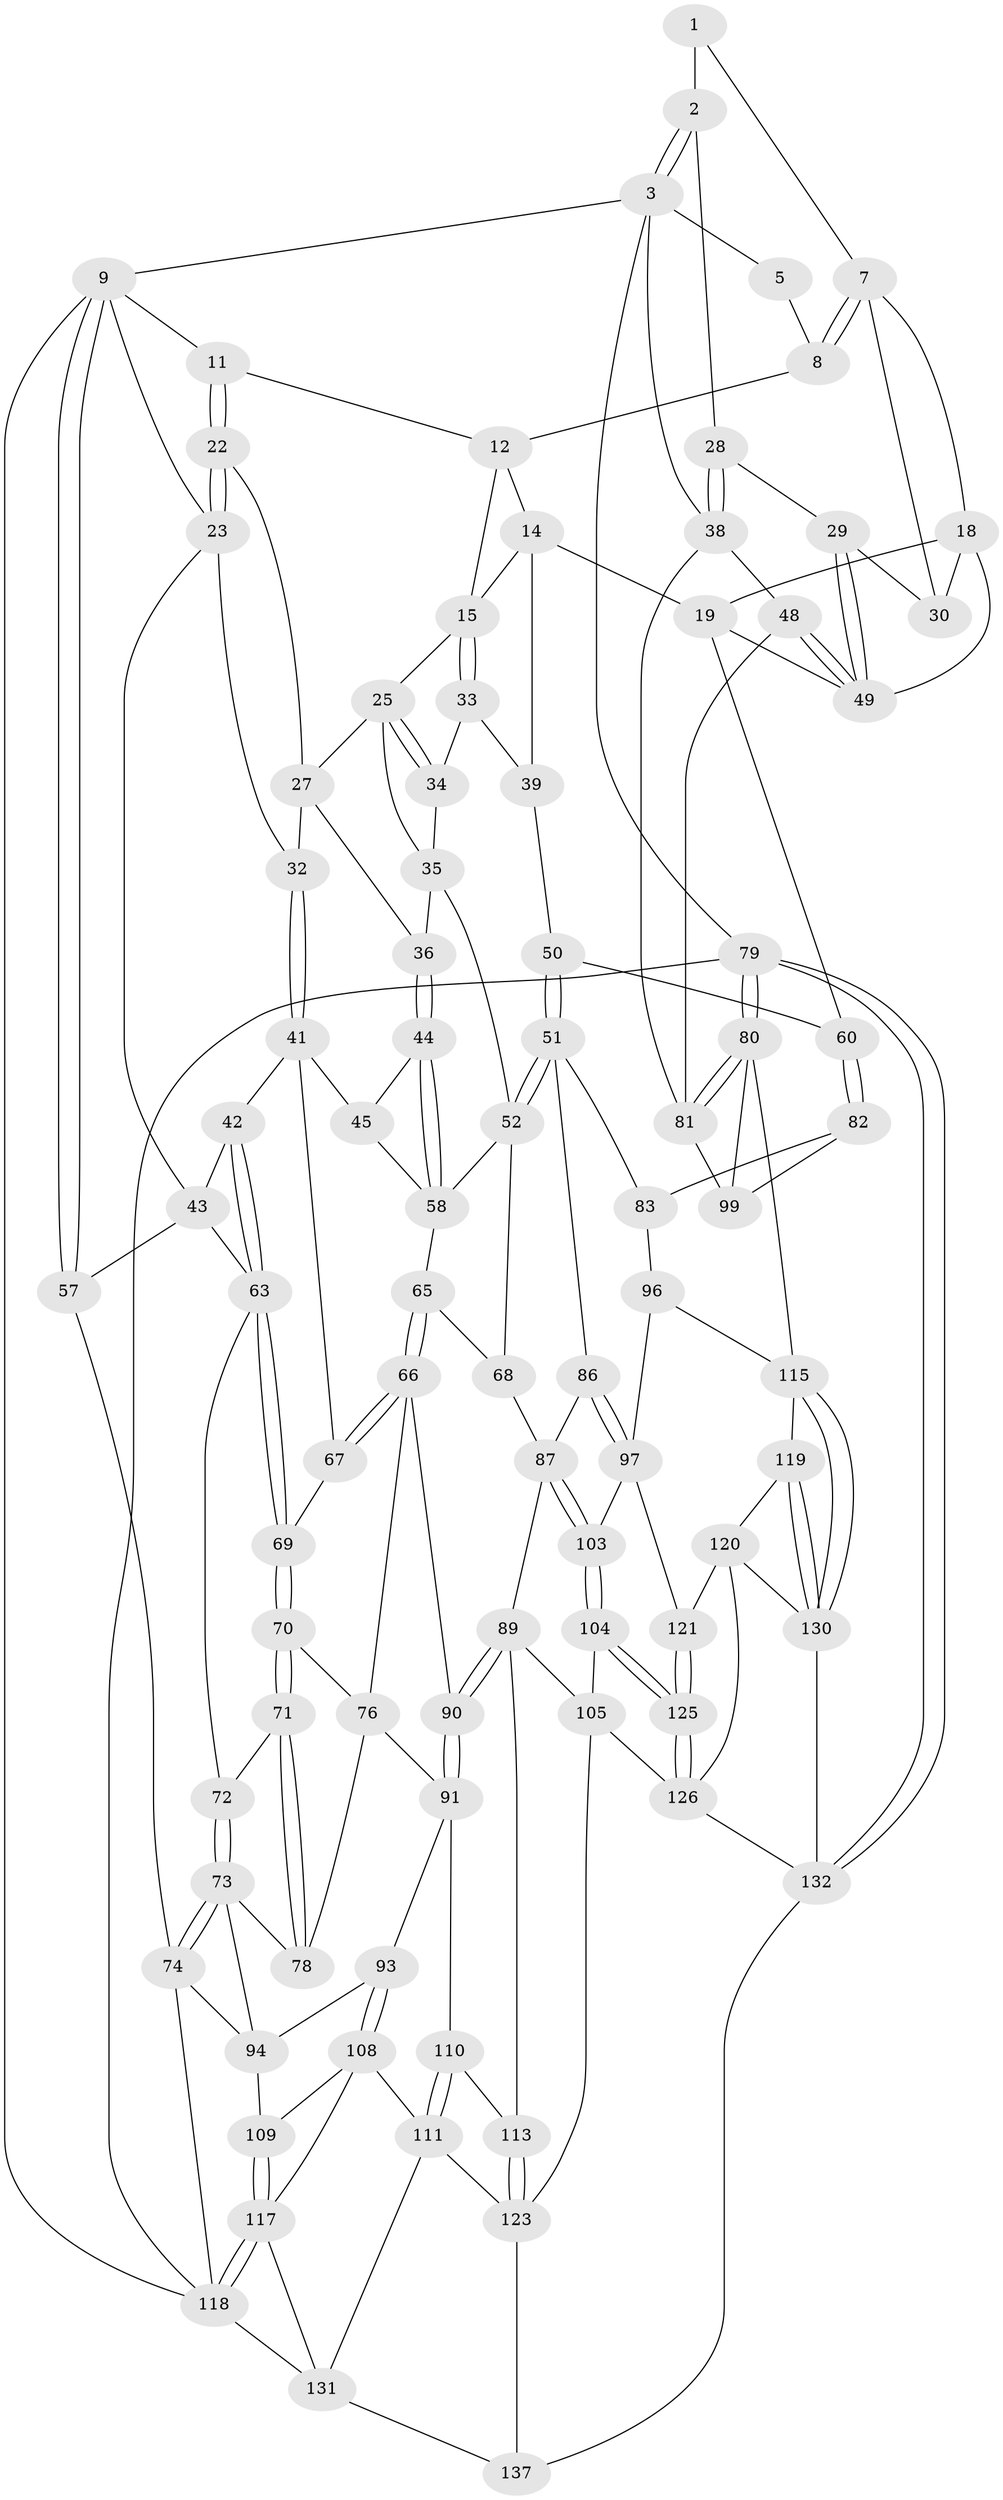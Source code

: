 // Generated by graph-tools (version 1.1) at 2025/24/03/03/25 07:24:31]
// undirected, 89 vertices, 199 edges
graph export_dot {
graph [start="1"]
  node [color=gray90,style=filled];
  1 [pos="+0.9137826210598894+0.03189138691641748",super="+6"];
  2 [pos="+0.9672638452333743+0.06433312992408236",super="+21"];
  3 [pos="+1+0",super="+4"];
  5 [pos="+0.7821285917280827+0"];
  7 [pos="+0.8159274849432887+0.09586754700824092",super="+17"];
  8 [pos="+0.6516363536831771+0"];
  9 [pos="+0+0",super="+10"];
  11 [pos="+0.25769340251534795+0"];
  12 [pos="+0.5435055584640957+0",super="+13"];
  14 [pos="+0.6493045512484179+0.09255633722530233",super="+20"];
  15 [pos="+0.5614795014642716+0.1924250774092089",super="+16"];
  18 [pos="+0.778853782144893+0.2078762845077121",super="+55"];
  19 [pos="+0.7741597904980649+0.21013515629098053",super="+59"];
  22 [pos="+0.2454135038487729+0"];
  23 [pos="+0.06919251490240733+0.16668335258594558",super="+24"];
  25 [pos="+0.4575073348312058+0.128313752130689",super="+26"];
  27 [pos="+0.2530775794552359+0",super="+31"];
  28 [pos="+0.9357857651492324+0.19186119357960243"];
  29 [pos="+0.9300085405385942+0.1973241651687229"];
  30 [pos="+0.9000056339791385+0.21072239029034334"];
  32 [pos="+0.1880174861857636+0.2121599289941221"];
  33 [pos="+0.5547063760118708+0.21586561810298785"];
  34 [pos="+0.48275124724580487+0.21694230366409"];
  35 [pos="+0.37571225430374244+0.19274516314775522",super="+37"];
  36 [pos="+0.2866046432659786+0.22830862662953222"];
  38 [pos="+1+0.19092346144181788",super="+47"];
  39 [pos="+0.7311463888825477+0.23958969252500611",super="+40"];
  41 [pos="+0.16588931205285087+0.29652068264012943",super="+46"];
  42 [pos="+0.15362757806275204+0.2983206315207227"];
  43 [pos="+0.02988882725007875+0.1893112352766963",super="+56"];
  44 [pos="+0.2893381058288129+0.2612866131055097"];
  45 [pos="+0.2878026317036402+0.2684720703092076"];
  48 [pos="+1+0.4733720282447104"];
  49 [pos="+1+0.4703749549485221",super="+54"];
  50 [pos="+0.5607788294581257+0.3985969151786298",super="+61"];
  51 [pos="+0.5276687097468475+0.42953240632443074",super="+84"];
  52 [pos="+0.48527208163538255+0.4212287166361308",super="+53"];
  57 [pos="+0+0.24025166298226058"];
  58 [pos="+0.4190250924599286+0.28781013168400327",super="+62"];
  60 [pos="+0.8369690871745163+0.48183097995514745"];
  63 [pos="+0.10624805410012328+0.3411855336916208",super="+64"];
  65 [pos="+0.36358030059660595+0.4538279169289357"];
  66 [pos="+0.3376863162858308+0.4646741009254383",super="+75"];
  67 [pos="+0.23988820304730146+0.35873370779053865"];
  68 [pos="+0.4128624049398093+0.4444430051278518"];
  69 [pos="+0.1606055362184348+0.4085977338773824"];
  70 [pos="+0.1552754043926113+0.4205040808291368"];
  71 [pos="+0.09866232505932876+0.4637146217812622"];
  72 [pos="+0.06717096495902207+0.4516507113958316"];
  73 [pos="+0+0.4949500951148284",super="+85"];
  74 [pos="+0+0.5044944574547899",super="+102"];
  76 [pos="+0.19251033226258213+0.45989768821086263",super="+77"];
  78 [pos="+0.12215923610931242+0.5249782836831131"];
  79 [pos="+1+1"];
  80 [pos="+1+1",super="+114"];
  81 [pos="+1+0.773123626366129",super="+98"];
  82 [pos="+0.826852025456336+0.49607959449625894",super="+100"];
  83 [pos="+0.6374768868029518+0.5304136170906438",super="+95"];
  86 [pos="+0.5363951043858843+0.5796671490959816"];
  87 [pos="+0.49228933568364175+0.6256746875952846",super="+88"];
  89 [pos="+0.29160435931013023+0.610656195827595",super="+106"];
  90 [pos="+0.282897376584549+0.5961669307981423"];
  91 [pos="+0.253664310770851+0.5956192384429689",super="+92"];
  93 [pos="+0.14774141115121048+0.6515160248705723"];
  94 [pos="+0.07105579709449125+0.6248236994776462",super="+101"];
  96 [pos="+0.6640796091944334+0.6871719524905"];
  97 [pos="+0.6433177646688234+0.6918063325639779",super="+107"];
  99 [pos="+0.8578055715876851+0.7377750250915095"];
  103 [pos="+0.48647714661221014+0.6828111622666128"];
  104 [pos="+0.44229096766021064+0.7346751572249879"];
  105 [pos="+0.3573301089433868+0.703557905991383",super="+122"];
  108 [pos="+0.10746037577945096+0.762573540169148",super="+112"];
  109 [pos="+0.07293528935975589+0.7240314146532704"];
  110 [pos="+0.19776755661250878+0.7680180668895968"];
  111 [pos="+0.1695842310843682+0.7964971560964229",super="+128"];
  113 [pos="+0.26502415086023945+0.7269454182025465"];
  115 [pos="+0.8392498641778339+0.7806982773750896",super="+116"];
  117 [pos="+0+0.7750910805235591",super="+129"];
  118 [pos="+0+0.7508106198971729",super="+124"];
  119 [pos="+0.6941663149713552+0.8028394534512121"];
  120 [pos="+0.6322179843518371+0.8453498701539028",super="+134"];
  121 [pos="+0.5894838937739222+0.7798209444560313"];
  123 [pos="+0.32451376941718035+0.8773191852611667",super="+127"];
  125 [pos="+0.4624869603973906+0.8209494879515514"];
  126 [pos="+0.4262171383857154+0.9267683310506972",super="+135"];
  130 [pos="+0.8015534714615273+0.8445147910382431",super="+133"];
  131 [pos="+0.0637126733006123+0.946293734550399",super="+136"];
  132 [pos="+1+1",super="+138"];
  137 [pos="+0.015887148947887154+1"];
  1 -- 2 [weight=2];
  1 -- 7;
  2 -- 3;
  2 -- 3;
  2 -- 28;
  3 -- 38;
  3 -- 9;
  3 -- 5;
  3 -- 79;
  5 -- 8;
  7 -- 8;
  7 -- 8;
  7 -- 18;
  7 -- 30;
  8 -- 12;
  9 -- 57;
  9 -- 57;
  9 -- 11;
  9 -- 118;
  9 -- 23;
  11 -- 12;
  11 -- 22;
  11 -- 22;
  12 -- 15;
  12 -- 14;
  14 -- 15;
  14 -- 19;
  14 -- 39;
  15 -- 33;
  15 -- 33;
  15 -- 25;
  18 -- 19;
  18 -- 30;
  18 -- 49;
  19 -- 60;
  19 -- 49;
  22 -- 23;
  22 -- 23;
  22 -- 27;
  23 -- 32;
  23 -- 43;
  25 -- 34;
  25 -- 34;
  25 -- 27;
  25 -- 35;
  27 -- 32;
  27 -- 36;
  28 -- 29;
  28 -- 38;
  28 -- 38;
  29 -- 30;
  29 -- 49;
  29 -- 49;
  32 -- 41;
  32 -- 41;
  33 -- 34;
  33 -- 39;
  34 -- 35;
  35 -- 36;
  35 -- 52;
  36 -- 44;
  36 -- 44;
  38 -- 48;
  38 -- 81;
  39 -- 50 [weight=2];
  41 -- 42;
  41 -- 67;
  41 -- 45;
  42 -- 43;
  42 -- 63;
  42 -- 63;
  43 -- 57;
  43 -- 63;
  44 -- 45;
  44 -- 58;
  44 -- 58;
  45 -- 58;
  48 -- 49;
  48 -- 49;
  48 -- 81;
  50 -- 51;
  50 -- 51;
  50 -- 60;
  51 -- 52;
  51 -- 52;
  51 -- 83;
  51 -- 86;
  52 -- 68;
  52 -- 58;
  57 -- 74;
  58 -- 65;
  60 -- 82;
  60 -- 82;
  63 -- 69;
  63 -- 69;
  63 -- 72;
  65 -- 66;
  65 -- 66;
  65 -- 68;
  66 -- 67;
  66 -- 67;
  66 -- 76;
  66 -- 90;
  67 -- 69;
  68 -- 87;
  69 -- 70;
  69 -- 70;
  70 -- 71;
  70 -- 71;
  70 -- 76;
  71 -- 72;
  71 -- 78;
  71 -- 78;
  72 -- 73;
  72 -- 73;
  73 -- 74;
  73 -- 74;
  73 -- 78;
  73 -- 94;
  74 -- 118;
  74 -- 94;
  76 -- 91;
  76 -- 78;
  79 -- 80;
  79 -- 80;
  79 -- 132;
  79 -- 132;
  79 -- 118;
  80 -- 81;
  80 -- 81;
  80 -- 115;
  80 -- 99;
  81 -- 99;
  82 -- 83 [weight=2];
  82 -- 99;
  83 -- 96;
  86 -- 87;
  86 -- 97;
  86 -- 97;
  87 -- 103;
  87 -- 103;
  87 -- 89;
  89 -- 90;
  89 -- 90;
  89 -- 105;
  89 -- 113;
  90 -- 91;
  90 -- 91;
  91 -- 93;
  91 -- 110;
  93 -- 94;
  93 -- 108;
  93 -- 108;
  94 -- 109;
  96 -- 97;
  96 -- 115;
  97 -- 121;
  97 -- 103;
  103 -- 104;
  103 -- 104;
  104 -- 105;
  104 -- 125;
  104 -- 125;
  105 -- 123;
  105 -- 126;
  108 -- 109;
  108 -- 111;
  108 -- 117;
  109 -- 117;
  109 -- 117;
  110 -- 111;
  110 -- 111;
  110 -- 113;
  111 -- 123;
  111 -- 131;
  113 -- 123;
  113 -- 123;
  115 -- 130;
  115 -- 130;
  115 -- 119;
  117 -- 118;
  117 -- 118;
  117 -- 131;
  118 -- 131;
  119 -- 120;
  119 -- 130;
  119 -- 130;
  120 -- 121;
  120 -- 126;
  120 -- 130;
  121 -- 125;
  121 -- 125;
  123 -- 137;
  125 -- 126;
  125 -- 126;
  126 -- 132;
  130 -- 132;
  131 -- 137;
  132 -- 137;
}

